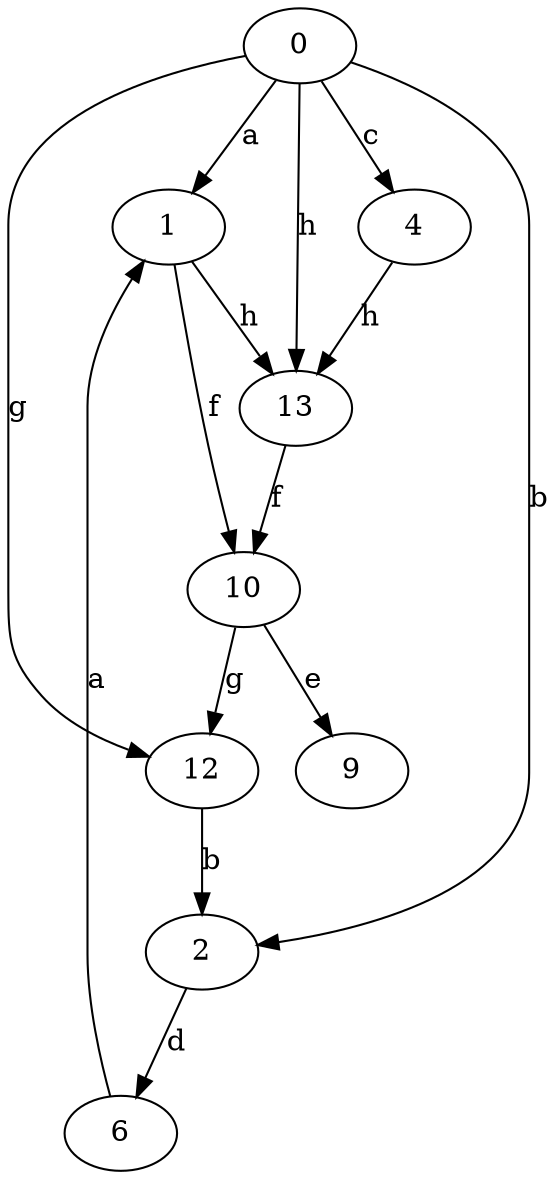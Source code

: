 strict digraph  {
0;
1;
2;
4;
6;
9;
10;
12;
13;
0 -> 1  [label=a];
0 -> 2  [label=b];
0 -> 4  [label=c];
0 -> 12  [label=g];
0 -> 13  [label=h];
1 -> 10  [label=f];
1 -> 13  [label=h];
2 -> 6  [label=d];
4 -> 13  [label=h];
6 -> 1  [label=a];
10 -> 9  [label=e];
10 -> 12  [label=g];
12 -> 2  [label=b];
13 -> 10  [label=f];
}
